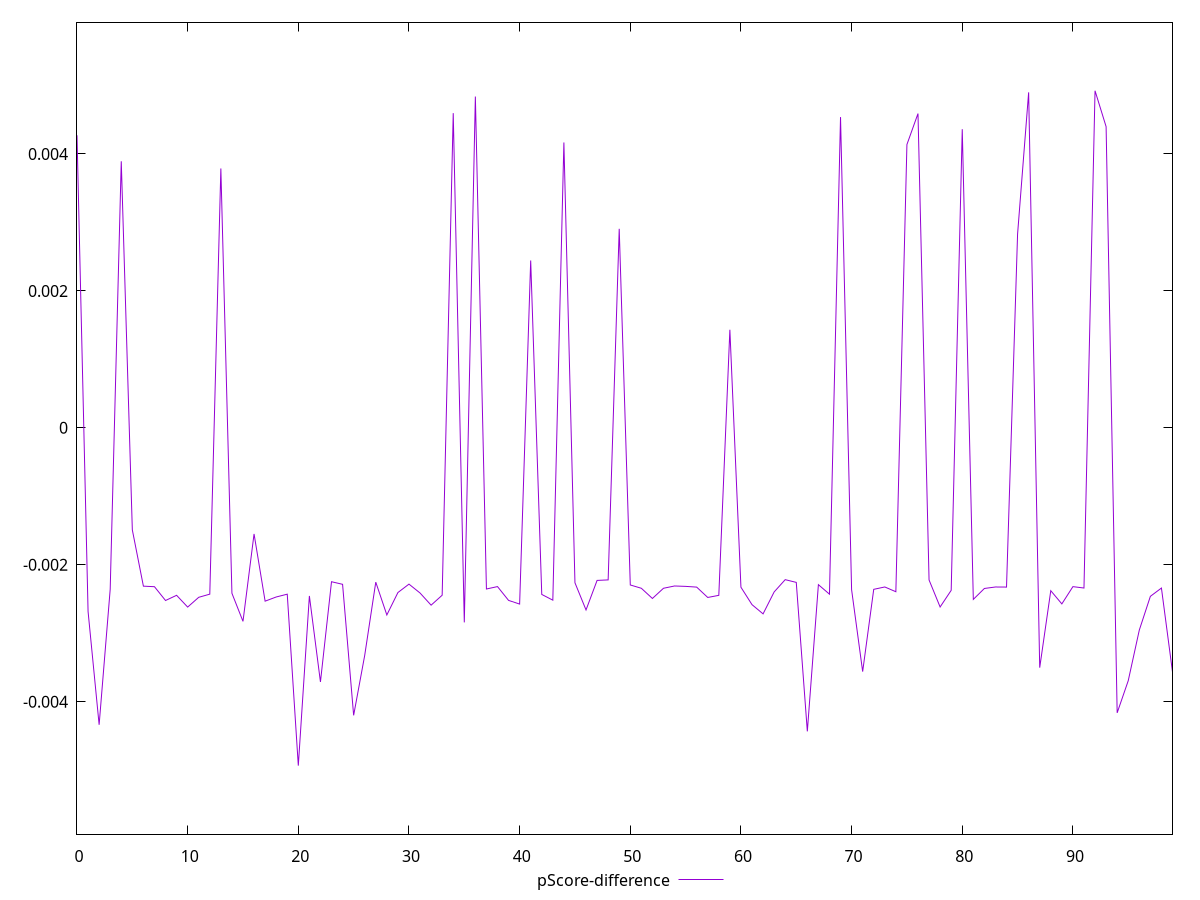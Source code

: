 reset

$pScoreDifference <<EOF
0 0.004272370744132559
1 -0.0026823046770143577
2 -0.004337582485857139
3 -0.0023585646705521768
4 0.0038929473653939173
5 -0.0014912378790682412
6 -0.0023126964061428446
7 -0.0023205977625564422
8 -0.0025222638381141582
9 -0.0024462828244113943
10 -0.0026183409157878312
11 -0.0024755218190744
12 -0.0024295372150437977
13 0.0037876792642492774
14 -0.002416564226629836
15 -0.002826687395393046
16 -0.001549831853343897
17 -0.0025318932503058944
18 -0.002470964889545124
19 -0.0024298456985504258
20 -0.004934540369460727
21 -0.002455688425645919
22 -0.003711937037231716
23 -0.002247946550586244
24 -0.0022858355658064156
25 -0.0041997643595219625
26 -0.003324219562097608
27 -0.002253929391049514
28 -0.0027333269765368318
29 -0.0024060493387043635
30 -0.0022830199653187666
31 -0.0024126170051624873
32 -0.0025902645010351666
33 -0.0024451002198870864
34 0.004595770425393164
35 -0.0028421892087824308
36 0.004838878628571575
37 -0.0023542175015609512
38 -0.0023189393039758643
39 -0.0025206133222878124
40 -0.0025742854913727298
41 0.0024445015125549308
42 -0.0024333733664534396
43 -0.0025172332665457375
44 0.0041679663870646255
45 -0.0022632187376518953
46 -0.002660136813731784
47 -0.0022286694353825798
48 -0.00222133987330575
49 0.0029064525391158114
50 -0.0022952683763715065
51 -0.0023435780382276006
52 -0.0024925465613747644
53 -0.0023434880319791462
54 -0.0023101647300964867
55 -0.0023159224060390615
56 -0.002326601361652081
57 -0.0024778027069813913
58 -0.002446814475438819
59 0.0014326155400874452
60 -0.002328050828771522
61 -0.002582727355623149
62 -0.0027176350531838978
63 -0.002397401113759967
64 -0.0022177231556976817
65 -0.002257716548630162
66 -0.004433643715535451
67 -0.002290885129309972
68 -0.002429669418568592
69 0.00453840629331248
70 -0.0023639102471343376
71 -0.0035605586099982656
72 -0.002359180660497673
73 -0.0023245136481160333
74 -0.002394131531284316
75 0.004137650701548146
76 0.004589526525131005
77 -0.002222121353282258
78 -0.0026169875603039294
79 -0.0023737029755537264
80 0.004360881236369685
81 -0.002506066794519257
82 -0.0023463995843142627
83 -0.0023248969973508338
84 -0.0023262177956999697
85 0.002828459907998404
86 0.004899522039639059
87 -0.0035031614086175056
88 -0.002378814816777819
89 -0.0025719366216612194
90 -0.002319704632764541
91 -0.0023399713045539894
92 0.004922906032315821
93 0.004398607937362797
94 -0.004163254097158675
95 -0.003693701085440315
96 -0.0029543893181136482
97 -0.002461469761201762
98 -0.0023403138029767234
99 -0.0035658134430290866
EOF

set key outside below
set xrange [0:99]
set yrange [-0.005934540369460727:0.005922906032315821]
set trange [-0.005934540369460727:0.005922906032315821]
set terminal svg size 640, 500 enhanced background rgb 'white'
set output "report/report_00029_2021-02-24T13-36-40.390Z/first-contentful-paint/samples/agenda/pScore-difference/values.svg"

plot $pScoreDifference title "pScore-difference" with line

reset
